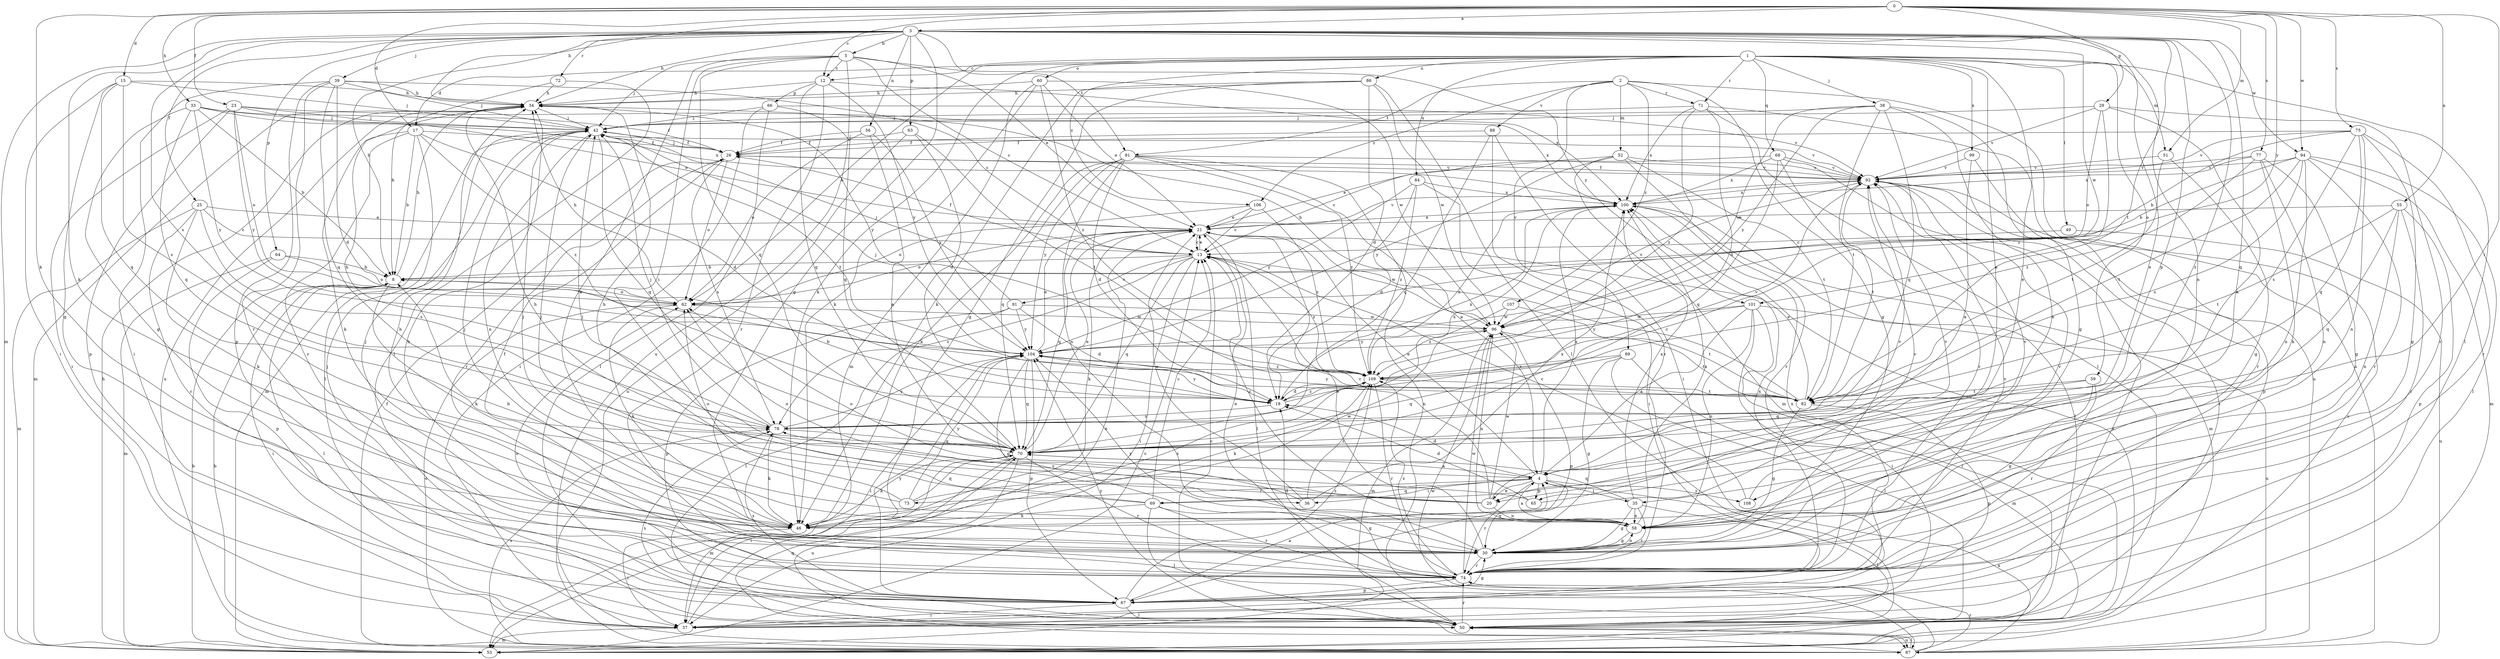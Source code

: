 strict digraph  {
0;
1;
2;
3;
4;
5;
8;
12;
13;
15;
17;
18;
20;
21;
23;
25;
26;
29;
30;
33;
34;
35;
36;
37;
38;
39;
42;
46;
49;
50;
51;
52;
53;
55;
56;
58;
59;
60;
62;
63;
64;
65;
66;
67;
68;
69;
70;
71;
72;
73;
74;
75;
77;
78;
81;
82;
84;
86;
87;
88;
89;
91;
92;
94;
96;
99;
100;
101;
104;
106;
107;
108;
109;
0 -> 3  [label=a];
0 -> 12  [label=c];
0 -> 15  [label=d];
0 -> 17  [label=d];
0 -> 23  [label=f];
0 -> 29  [label=g];
0 -> 33  [label=h];
0 -> 34  [label=h];
0 -> 35  [label=i];
0 -> 46  [label=k];
0 -> 51  [label=m];
0 -> 55  [label=n];
0 -> 75  [label=s];
0 -> 77  [label=s];
0 -> 94  [label=w];
0 -> 101  [label=y];
1 -> 4  [label=a];
1 -> 12  [label=c];
1 -> 17  [label=d];
1 -> 20  [label=e];
1 -> 38  [label=j];
1 -> 46  [label=k];
1 -> 49  [label=l];
1 -> 50  [label=l];
1 -> 51  [label=m];
1 -> 59  [label=o];
1 -> 60  [label=o];
1 -> 62  [label=o];
1 -> 68  [label=q];
1 -> 71  [label=r];
1 -> 84  [label=u];
1 -> 86  [label=u];
1 -> 99  [label=x];
1 -> 106  [label=z];
2 -> 30  [label=g];
2 -> 52  [label=m];
2 -> 71  [label=r];
2 -> 81  [label=t];
2 -> 87  [label=u];
2 -> 88  [label=v];
2 -> 89  [label=v];
2 -> 106  [label=z];
2 -> 107  [label=z];
3 -> 5  [label=b];
3 -> 8  [label=b];
3 -> 20  [label=e];
3 -> 25  [label=f];
3 -> 30  [label=g];
3 -> 34  [label=h];
3 -> 39  [label=j];
3 -> 46  [label=k];
3 -> 53  [label=m];
3 -> 56  [label=n];
3 -> 58  [label=n];
3 -> 63  [label=p];
3 -> 64  [label=p];
3 -> 65  [label=p];
3 -> 69  [label=q];
3 -> 72  [label=r];
3 -> 78  [label=s];
3 -> 81  [label=t];
3 -> 82  [label=t];
3 -> 94  [label=w];
3 -> 96  [label=w];
3 -> 108  [label=z];
4 -> 18  [label=d];
4 -> 20  [label=e];
4 -> 21  [label=e];
4 -> 30  [label=g];
4 -> 35  [label=i];
4 -> 36  [label=i];
4 -> 65  [label=p];
4 -> 69  [label=q];
4 -> 73  [label=r];
4 -> 74  [label=r];
4 -> 100  [label=x];
4 -> 108  [label=z];
5 -> 12  [label=c];
5 -> 13  [label=c];
5 -> 21  [label=e];
5 -> 36  [label=i];
5 -> 42  [label=j];
5 -> 46  [label=k];
5 -> 70  [label=q];
5 -> 87  [label=u];
5 -> 101  [label=y];
8 -> 34  [label=h];
8 -> 37  [label=i];
8 -> 46  [label=k];
8 -> 50  [label=l];
8 -> 62  [label=o];
12 -> 34  [label=h];
12 -> 66  [label=p];
12 -> 70  [label=q];
12 -> 74  [label=r];
12 -> 100  [label=x];
12 -> 104  [label=y];
13 -> 8  [label=b];
13 -> 21  [label=e];
13 -> 26  [label=f];
13 -> 37  [label=i];
13 -> 70  [label=q];
13 -> 78  [label=s];
13 -> 91  [label=v];
13 -> 109  [label=z];
15 -> 30  [label=g];
15 -> 34  [label=h];
15 -> 37  [label=i];
15 -> 42  [label=j];
15 -> 70  [label=q];
15 -> 78  [label=s];
17 -> 8  [label=b];
17 -> 18  [label=d];
17 -> 26  [label=f];
17 -> 46  [label=k];
17 -> 50  [label=l];
17 -> 74  [label=r];
17 -> 109  [label=z];
18 -> 8  [label=b];
18 -> 78  [label=s];
18 -> 92  [label=v];
18 -> 100  [label=x];
18 -> 104  [label=y];
18 -> 109  [label=z];
20 -> 13  [label=c];
20 -> 34  [label=h];
20 -> 58  [label=n];
20 -> 62  [label=o];
20 -> 78  [label=s];
20 -> 92  [label=v];
20 -> 96  [label=w];
21 -> 13  [label=c];
21 -> 46  [label=k];
21 -> 50  [label=l];
21 -> 62  [label=o];
21 -> 70  [label=q];
21 -> 92  [label=v];
21 -> 96  [label=w];
23 -> 21  [label=e];
23 -> 37  [label=i];
23 -> 42  [label=j];
23 -> 62  [label=o];
23 -> 67  [label=p];
23 -> 100  [label=x];
23 -> 104  [label=y];
25 -> 13  [label=c];
25 -> 21  [label=e];
25 -> 46  [label=k];
25 -> 53  [label=m];
25 -> 74  [label=r];
25 -> 78  [label=s];
26 -> 42  [label=j];
26 -> 62  [label=o];
26 -> 74  [label=r];
26 -> 78  [label=s];
26 -> 92  [label=v];
29 -> 4  [label=a];
29 -> 42  [label=j];
29 -> 62  [label=o];
29 -> 74  [label=r];
29 -> 92  [label=v];
29 -> 109  [label=z];
30 -> 21  [label=e];
30 -> 26  [label=f];
30 -> 34  [label=h];
30 -> 42  [label=j];
30 -> 58  [label=n];
30 -> 74  [label=r];
30 -> 92  [label=v];
30 -> 104  [label=y];
33 -> 8  [label=b];
33 -> 26  [label=f];
33 -> 30  [label=g];
33 -> 42  [label=j];
33 -> 70  [label=q];
33 -> 100  [label=x];
33 -> 104  [label=y];
34 -> 42  [label=j];
34 -> 53  [label=m];
34 -> 87  [label=u];
34 -> 104  [label=y];
35 -> 30  [label=g];
35 -> 50  [label=l];
35 -> 58  [label=n];
35 -> 70  [label=q];
35 -> 74  [label=r];
35 -> 100  [label=x];
36 -> 21  [label=e];
36 -> 62  [label=o];
36 -> 100  [label=x];
36 -> 109  [label=z];
37 -> 21  [label=e];
37 -> 53  [label=m];
38 -> 30  [label=g];
38 -> 42  [label=j];
38 -> 58  [label=n];
38 -> 70  [label=q];
38 -> 82  [label=t];
38 -> 96  [label=w];
38 -> 104  [label=y];
39 -> 13  [label=c];
39 -> 18  [label=d];
39 -> 34  [label=h];
39 -> 37  [label=i];
39 -> 42  [label=j];
39 -> 67  [label=p];
39 -> 70  [label=q];
39 -> 74  [label=r];
42 -> 26  [label=f];
42 -> 53  [label=m];
42 -> 58  [label=n];
42 -> 70  [label=q];
42 -> 82  [label=t];
42 -> 92  [label=v];
46 -> 37  [label=i];
46 -> 42  [label=j];
46 -> 92  [label=v];
46 -> 109  [label=z];
49 -> 13  [label=c];
49 -> 87  [label=u];
50 -> 13  [label=c];
50 -> 74  [label=r];
50 -> 78  [label=s];
50 -> 87  [label=u];
50 -> 104  [label=y];
51 -> 30  [label=g];
51 -> 82  [label=t];
51 -> 92  [label=v];
52 -> 13  [label=c];
52 -> 53  [label=m];
52 -> 74  [label=r];
52 -> 82  [label=t];
52 -> 92  [label=v];
52 -> 104  [label=y];
53 -> 8  [label=b];
53 -> 13  [label=c];
53 -> 34  [label=h];
53 -> 92  [label=v];
53 -> 100  [label=x];
55 -> 21  [label=e];
55 -> 58  [label=n];
55 -> 67  [label=p];
55 -> 70  [label=q];
55 -> 74  [label=r];
55 -> 82  [label=t];
56 -> 4  [label=a];
56 -> 26  [label=f];
56 -> 62  [label=o];
56 -> 104  [label=y];
58 -> 4  [label=a];
58 -> 8  [label=b];
58 -> 13  [label=c];
58 -> 30  [label=g];
58 -> 100  [label=x];
59 -> 30  [label=g];
59 -> 70  [label=q];
59 -> 74  [label=r];
59 -> 82  [label=t];
60 -> 21  [label=e];
60 -> 34  [label=h];
60 -> 46  [label=k];
60 -> 53  [label=m];
60 -> 96  [label=w];
60 -> 109  [label=z];
62 -> 34  [label=h];
62 -> 46  [label=k];
62 -> 96  [label=w];
63 -> 18  [label=d];
63 -> 26  [label=f];
63 -> 82  [label=t];
63 -> 87  [label=u];
64 -> 8  [label=b];
64 -> 53  [label=m];
64 -> 62  [label=o];
64 -> 67  [label=p];
65 -> 18  [label=d];
65 -> 42  [label=j];
65 -> 92  [label=v];
66 -> 37  [label=i];
66 -> 42  [label=j];
66 -> 50  [label=l];
66 -> 70  [label=q];
66 -> 92  [label=v];
67 -> 4  [label=a];
67 -> 30  [label=g];
67 -> 37  [label=i];
67 -> 42  [label=j];
67 -> 50  [label=l];
67 -> 62  [label=o];
67 -> 78  [label=s];
67 -> 100  [label=x];
67 -> 104  [label=y];
67 -> 109  [label=z];
68 -> 21  [label=e];
68 -> 37  [label=i];
68 -> 70  [label=q];
68 -> 74  [label=r];
68 -> 92  [label=v];
68 -> 100  [label=x];
69 -> 13  [label=c];
69 -> 30  [label=g];
69 -> 34  [label=h];
69 -> 42  [label=j];
69 -> 46  [label=k];
69 -> 50  [label=l];
69 -> 74  [label=r];
70 -> 4  [label=a];
70 -> 21  [label=e];
70 -> 37  [label=i];
70 -> 46  [label=k];
70 -> 53  [label=m];
70 -> 74  [label=r];
70 -> 87  [label=u];
71 -> 18  [label=d];
71 -> 42  [label=j];
71 -> 50  [label=l];
71 -> 87  [label=u];
71 -> 100  [label=x];
71 -> 109  [label=z];
72 -> 8  [label=b];
72 -> 34  [label=h];
72 -> 50  [label=l];
73 -> 42  [label=j];
73 -> 62  [label=o];
73 -> 70  [label=q];
73 -> 96  [label=w];
73 -> 104  [label=y];
74 -> 18  [label=d];
74 -> 21  [label=e];
74 -> 34  [label=h];
74 -> 67  [label=p];
74 -> 92  [label=v];
74 -> 96  [label=w];
74 -> 100  [label=x];
74 -> 109  [label=z];
75 -> 8  [label=b];
75 -> 26  [label=f];
75 -> 30  [label=g];
75 -> 58  [label=n];
75 -> 70  [label=q];
75 -> 74  [label=r];
75 -> 78  [label=s];
75 -> 92  [label=v];
77 -> 30  [label=g];
77 -> 46  [label=k];
77 -> 58  [label=n];
77 -> 92  [label=v];
77 -> 100  [label=x];
77 -> 109  [label=z];
78 -> 34  [label=h];
78 -> 42  [label=j];
78 -> 46  [label=k];
78 -> 70  [label=q];
78 -> 100  [label=x];
78 -> 104  [label=y];
81 -> 4  [label=a];
81 -> 18  [label=d];
81 -> 46  [label=k];
81 -> 58  [label=n];
81 -> 70  [label=q];
81 -> 87  [label=u];
81 -> 92  [label=v];
81 -> 104  [label=y];
81 -> 109  [label=z];
82 -> 13  [label=c];
82 -> 21  [label=e];
82 -> 30  [label=g];
82 -> 67  [label=p];
82 -> 104  [label=y];
84 -> 18  [label=d];
84 -> 37  [label=i];
84 -> 100  [label=x];
84 -> 104  [label=y];
84 -> 109  [label=z];
86 -> 18  [label=d];
86 -> 30  [label=g];
86 -> 34  [label=h];
86 -> 46  [label=k];
86 -> 50  [label=l];
86 -> 96  [label=w];
87 -> 4  [label=a];
87 -> 8  [label=b];
87 -> 26  [label=f];
87 -> 50  [label=l];
87 -> 62  [label=o];
87 -> 70  [label=q];
87 -> 74  [label=r];
87 -> 78  [label=s];
87 -> 96  [label=w];
88 -> 26  [label=f];
88 -> 37  [label=i];
88 -> 70  [label=q];
88 -> 74  [label=r];
89 -> 30  [label=g];
89 -> 50  [label=l];
89 -> 53  [label=m];
89 -> 70  [label=q];
89 -> 109  [label=z];
91 -> 18  [label=d];
91 -> 42  [label=j];
91 -> 50  [label=l];
91 -> 67  [label=p];
91 -> 96  [label=w];
91 -> 104  [label=y];
92 -> 26  [label=f];
92 -> 37  [label=i];
92 -> 67  [label=p];
92 -> 82  [label=t];
92 -> 100  [label=x];
94 -> 8  [label=b];
94 -> 50  [label=l];
94 -> 53  [label=m];
94 -> 58  [label=n];
94 -> 74  [label=r];
94 -> 78  [label=s];
94 -> 82  [label=t];
94 -> 92  [label=v];
96 -> 34  [label=h];
96 -> 53  [label=m];
96 -> 58  [label=n];
96 -> 67  [label=p];
96 -> 82  [label=t];
96 -> 92  [label=v];
96 -> 104  [label=y];
99 -> 4  [label=a];
99 -> 74  [label=r];
99 -> 92  [label=v];
100 -> 21  [label=e];
100 -> 50  [label=l];
100 -> 53  [label=m];
100 -> 109  [label=z];
101 -> 4  [label=a];
101 -> 37  [label=i];
101 -> 50  [label=l];
101 -> 58  [label=n];
101 -> 87  [label=u];
101 -> 96  [label=w];
101 -> 104  [label=y];
104 -> 21  [label=e];
104 -> 30  [label=g];
104 -> 37  [label=i];
104 -> 67  [label=p];
104 -> 70  [label=q];
104 -> 109  [label=z];
106 -> 13  [label=c];
106 -> 21  [label=e];
106 -> 62  [label=o];
106 -> 109  [label=z];
107 -> 82  [label=t];
107 -> 96  [label=w];
107 -> 109  [label=z];
108 -> 13  [label=c];
108 -> 92  [label=v];
109 -> 18  [label=d];
109 -> 42  [label=j];
109 -> 46  [label=k];
109 -> 74  [label=r];
109 -> 82  [label=t];
}
